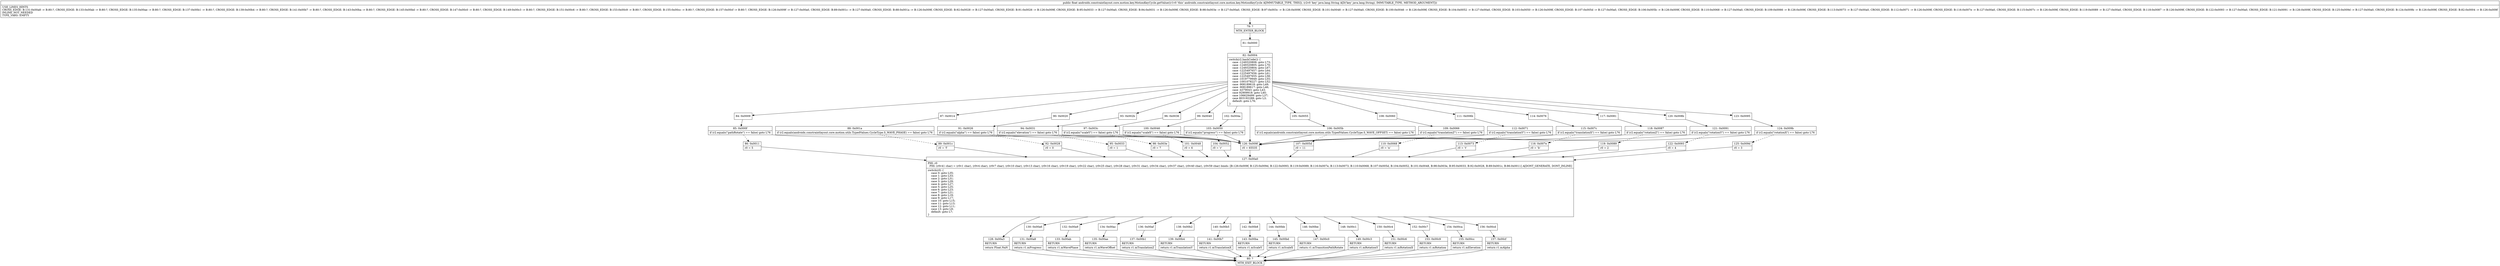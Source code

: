 digraph "CFG forandroidx.constraintlayout.core.motion.key.MotionKeyCycle.getValue(Ljava\/lang\/String;)F" {
Node_79 [shape=record,label="{79\:\ ?|MTH_ENTER_BLOCK\l}"];
Node_81 [shape=record,label="{81\:\ 0x0000}"];
Node_82 [shape=record,label="{82\:\ 0x0004|switch(r2.hashCode()) \{\l    case \-1249320806: goto L73;\l    case \-1249320805: goto L70;\l    case \-1249320804: goto L67;\l    case \-1225497657: goto L64;\l    case \-1225497656: goto L61;\l    case \-1225497655: goto L58;\l    case \-1019779949: goto L55;\l    case \-1001078227: goto L52;\l    case \-908189618: goto L49;\l    case \-908189617: goto L46;\l    case \-4379043: goto L43;\l    case 92909918: goto L40;\l    case 106629499: goto L37;\l    case 803192288: goto L3;\l    default: goto L76;\l\}\l}"];
Node_84 [shape=record,label="{84\:\ 0x0009}"];
Node_85 [shape=record,label="{85\:\ 0x000f|if (r2.equals(\"pathRotate\") == false) goto L76\l}"];
Node_86 [shape=record,label="{86\:\ 0x0011|r0 = 5\l}"];
Node_127 [shape=record,label="{127\:\ 0x00a0|PHI: r0 \l  PHI: (r0v41 char) = (r0v1 char), (r0v4 char), (r0v7 char), (r0v10 char), (r0v13 char), (r0v16 char), (r0v19 char), (r0v22 char), (r0v25 char), (r0v28 char), (r0v31 char), (r0v34 char), (r0v37 char), (r0v40 char), (r0v59 char) binds: [B:126:0x009f, B:125:0x009d, B:122:0x0093, B:119:0x0089, B:116:0x007e, B:113:0x0073, B:110:0x0068, B:107:0x005d, B:104:0x0052, B:101:0x0048, B:98:0x003e, B:95:0x0033, B:92:0x0028, B:89:0x001c, B:86:0x0011] A[DONT_GENERATE, DONT_INLINE]\l|switch(r0) \{\l    case 0: goto L35;\l    case 1: goto L33;\l    case 2: goto L31;\l    case 3: goto L29;\l    case 4: goto L27;\l    case 5: goto L25;\l    case 6: goto L23;\l    case 7: goto L21;\l    case 8: goto L19;\l    case 9: goto L17;\l    case 10: goto L15;\l    case 11: goto L13;\l    case 12: goto L11;\l    case 13: goto L9;\l    default: goto L7;\l\}\l}"];
Node_128 [shape=record,label="{128\:\ 0x00a3|RETURN\l|return Float.NaN\l}"];
Node_80 [shape=record,label="{80\:\ ?|MTH_EXIT_BLOCK\l}"];
Node_130 [shape=record,label="{130\:\ 0x00a6}"];
Node_131 [shape=record,label="{131\:\ 0x00a8|RETURN\l|return r1.mProgress\l}"];
Node_132 [shape=record,label="{132\:\ 0x00a9}"];
Node_133 [shape=record,label="{133\:\ 0x00ab|RETURN\l|return r1.mWavePhase\l}"];
Node_134 [shape=record,label="{134\:\ 0x00ac}"];
Node_135 [shape=record,label="{135\:\ 0x00ae|RETURN\l|return r1.mWaveOffset\l}"];
Node_136 [shape=record,label="{136\:\ 0x00af}"];
Node_137 [shape=record,label="{137\:\ 0x00b1|RETURN\l|return r1.mTranslationZ\l}"];
Node_138 [shape=record,label="{138\:\ 0x00b2}"];
Node_139 [shape=record,label="{139\:\ 0x00b4|RETURN\l|return r1.mTranslationY\l}"];
Node_140 [shape=record,label="{140\:\ 0x00b5}"];
Node_141 [shape=record,label="{141\:\ 0x00b7|RETURN\l|return r1.mTranslationX\l}"];
Node_142 [shape=record,label="{142\:\ 0x00b8}"];
Node_143 [shape=record,label="{143\:\ 0x00ba|RETURN\l|return r1.mScaleY\l}"];
Node_144 [shape=record,label="{144\:\ 0x00bb}"];
Node_145 [shape=record,label="{145\:\ 0x00bd|RETURN\l|return r1.mScaleX\l}"];
Node_146 [shape=record,label="{146\:\ 0x00be}"];
Node_147 [shape=record,label="{147\:\ 0x00c0|RETURN\l|return r1.mTransitionPathRotate\l}"];
Node_148 [shape=record,label="{148\:\ 0x00c1}"];
Node_149 [shape=record,label="{149\:\ 0x00c3|RETURN\l|return r1.mRotationY\l}"];
Node_150 [shape=record,label="{150\:\ 0x00c4}"];
Node_151 [shape=record,label="{151\:\ 0x00c6|RETURN\l|return r1.mRotationX\l}"];
Node_152 [shape=record,label="{152\:\ 0x00c7}"];
Node_153 [shape=record,label="{153\:\ 0x00c9|RETURN\l|return r1.mRotation\l}"];
Node_154 [shape=record,label="{154\:\ 0x00ca}"];
Node_155 [shape=record,label="{155\:\ 0x00cc|RETURN\l|return r1.mElevation\l}"];
Node_156 [shape=record,label="{156\:\ 0x00cd}"];
Node_157 [shape=record,label="{157\:\ 0x00cf|RETURN\l|return r1.mAlpha\l}"];
Node_87 [shape=record,label="{87\:\ 0x0014}"];
Node_88 [shape=record,label="{88\:\ 0x001a|if (r2.equals(androidx.constraintlayout.core.motion.utils.TypedValues.CycleType.S_WAVE_PHASE) == false) goto L76\l}"];
Node_89 [shape=record,label="{89\:\ 0x001c|r0 = 'f'\l}"];
Node_90 [shape=record,label="{90\:\ 0x0020}"];
Node_91 [shape=record,label="{91\:\ 0x0026|if (r2.equals(\"alpha\") == false) goto L76\l}"];
Node_92 [shape=record,label="{92\:\ 0x0028|r0 = 0\l}"];
Node_93 [shape=record,label="{93\:\ 0x002b}"];
Node_94 [shape=record,label="{94\:\ 0x0031|if (r2.equals(\"elevation\") == false) goto L76\l}"];
Node_95 [shape=record,label="{95\:\ 0x0033|r0 = 1\l}"];
Node_96 [shape=record,label="{96\:\ 0x0036}"];
Node_97 [shape=record,label="{97\:\ 0x003c|if (r2.equals(\"scaleY\") == false) goto L76\l}"];
Node_98 [shape=record,label="{98\:\ 0x003e|r0 = 7\l}"];
Node_99 [shape=record,label="{99\:\ 0x0040}"];
Node_100 [shape=record,label="{100\:\ 0x0046|if (r2.equals(\"scaleX\") == false) goto L76\l}"];
Node_101 [shape=record,label="{101\:\ 0x0048|r0 = 6\l}"];
Node_102 [shape=record,label="{102\:\ 0x004a}"];
Node_103 [shape=record,label="{103\:\ 0x0050|if (r2.equals(\"progress\") == false) goto L76\l}"];
Node_104 [shape=record,label="{104\:\ 0x0052|r0 = 'r'\l}"];
Node_105 [shape=record,label="{105\:\ 0x0055}"];
Node_106 [shape=record,label="{106\:\ 0x005b|if (r2.equals(androidx.constraintlayout.core.motion.utils.TypedValues.CycleType.S_WAVE_OFFSET) == false) goto L76\l}"];
Node_107 [shape=record,label="{107\:\ 0x005d|r0 = 11\l}"];
Node_108 [shape=record,label="{108\:\ 0x0060}"];
Node_109 [shape=record,label="{109\:\ 0x0066|if (r2.equals(\"translationZ\") == false) goto L76\l}"];
Node_110 [shape=record,label="{110\:\ 0x0068|r0 = 'n'\l}"];
Node_111 [shape=record,label="{111\:\ 0x006b}"];
Node_112 [shape=record,label="{112\:\ 0x0071|if (r2.equals(\"translationY\") == false) goto L76\l}"];
Node_113 [shape=record,label="{113\:\ 0x0073|r0 = 't'\l}"];
Node_114 [shape=record,label="{114\:\ 0x0076}"];
Node_115 [shape=record,label="{115\:\ 0x007c|if (r2.equals(\"translationX\") == false) goto L76\l}"];
Node_116 [shape=record,label="{116\:\ 0x007e|r0 = 'b'\l}"];
Node_117 [shape=record,label="{117\:\ 0x0081}"];
Node_118 [shape=record,label="{118\:\ 0x0087|if (r2.equals(\"rotationZ\") == false) goto L76\l}"];
Node_119 [shape=record,label="{119\:\ 0x0089|r0 = 2\l}"];
Node_120 [shape=record,label="{120\:\ 0x008b}"];
Node_121 [shape=record,label="{121\:\ 0x0091|if (r2.equals(\"rotationY\") == false) goto L76\l}"];
Node_122 [shape=record,label="{122\:\ 0x0093|r0 = 4\l}"];
Node_123 [shape=record,label="{123\:\ 0x0095}"];
Node_124 [shape=record,label="{124\:\ 0x009b|if (r2.equals(\"rotationX\") == false) goto L76\l}"];
Node_125 [shape=record,label="{125\:\ 0x009d|r0 = 3\l}"];
Node_126 [shape=record,label="{126\:\ 0x009f|r0 = 65535\l}"];
MethodNode[shape=record,label="{public float androidx.constraintlayout.core.motion.key.MotionKeyCycle.getValue((r1v0 'this' androidx.constraintlayout.core.motion.key.MotionKeyCycle A[IMMUTABLE_TYPE, THIS]), (r2v0 'key' java.lang.String A[D('key' java.lang.String), IMMUTABLE_TYPE, METHOD_ARGUMENT]))  | USE_LINES_HINTS\lCROSS_EDGE: B:131:0x00a8 \-\> B:80:?, CROSS_EDGE: B:133:0x00ab \-\> B:80:?, CROSS_EDGE: B:135:0x00ae \-\> B:80:?, CROSS_EDGE: B:137:0x00b1 \-\> B:80:?, CROSS_EDGE: B:139:0x00b4 \-\> B:80:?, CROSS_EDGE: B:141:0x00b7 \-\> B:80:?, CROSS_EDGE: B:143:0x00ba \-\> B:80:?, CROSS_EDGE: B:145:0x00bd \-\> B:80:?, CROSS_EDGE: B:147:0x00c0 \-\> B:80:?, CROSS_EDGE: B:149:0x00c3 \-\> B:80:?, CROSS_EDGE: B:151:0x00c6 \-\> B:80:?, CROSS_EDGE: B:153:0x00c9 \-\> B:80:?, CROSS_EDGE: B:155:0x00cc \-\> B:80:?, CROSS_EDGE: B:157:0x00cf \-\> B:80:?, CROSS_EDGE: B:126:0x009f \-\> B:127:0x00a0, CROSS_EDGE: B:89:0x001c \-\> B:127:0x00a0, CROSS_EDGE: B:88:0x001a \-\> B:126:0x009f, CROSS_EDGE: B:92:0x0028 \-\> B:127:0x00a0, CROSS_EDGE: B:91:0x0026 \-\> B:126:0x009f, CROSS_EDGE: B:95:0x0033 \-\> B:127:0x00a0, CROSS_EDGE: B:94:0x0031 \-\> B:126:0x009f, CROSS_EDGE: B:98:0x003e \-\> B:127:0x00a0, CROSS_EDGE: B:97:0x003c \-\> B:126:0x009f, CROSS_EDGE: B:101:0x0048 \-\> B:127:0x00a0, CROSS_EDGE: B:100:0x0046 \-\> B:126:0x009f, CROSS_EDGE: B:104:0x0052 \-\> B:127:0x00a0, CROSS_EDGE: B:103:0x0050 \-\> B:126:0x009f, CROSS_EDGE: B:107:0x005d \-\> B:127:0x00a0, CROSS_EDGE: B:106:0x005b \-\> B:126:0x009f, CROSS_EDGE: B:110:0x0068 \-\> B:127:0x00a0, CROSS_EDGE: B:109:0x0066 \-\> B:126:0x009f, CROSS_EDGE: B:113:0x0073 \-\> B:127:0x00a0, CROSS_EDGE: B:112:0x0071 \-\> B:126:0x009f, CROSS_EDGE: B:116:0x007e \-\> B:127:0x00a0, CROSS_EDGE: B:115:0x007c \-\> B:126:0x009f, CROSS_EDGE: B:119:0x0089 \-\> B:127:0x00a0, CROSS_EDGE: B:118:0x0087 \-\> B:126:0x009f, CROSS_EDGE: B:122:0x0093 \-\> B:127:0x00a0, CROSS_EDGE: B:121:0x0091 \-\> B:126:0x009f, CROSS_EDGE: B:125:0x009d \-\> B:127:0x00a0, CROSS_EDGE: B:124:0x009b \-\> B:126:0x009f, CROSS_EDGE: B:82:0x0004 \-\> B:126:0x009f\lINLINE_NOT_NEEDED\lTYPE_VARS: EMPTY\l}"];
MethodNode -> Node_79;Node_79 -> Node_81;
Node_81 -> Node_82;
Node_82 -> Node_84;
Node_82 -> Node_87;
Node_82 -> Node_90;
Node_82 -> Node_93;
Node_82 -> Node_96;
Node_82 -> Node_99;
Node_82 -> Node_102;
Node_82 -> Node_105;
Node_82 -> Node_108;
Node_82 -> Node_111;
Node_82 -> Node_114;
Node_82 -> Node_117;
Node_82 -> Node_120;
Node_82 -> Node_123;
Node_82 -> Node_126;
Node_84 -> Node_85;
Node_85 -> Node_86[style=dashed];
Node_85 -> Node_126;
Node_86 -> Node_127;
Node_127 -> Node_128;
Node_127 -> Node_130;
Node_127 -> Node_132;
Node_127 -> Node_134;
Node_127 -> Node_136;
Node_127 -> Node_138;
Node_127 -> Node_140;
Node_127 -> Node_142;
Node_127 -> Node_144;
Node_127 -> Node_146;
Node_127 -> Node_148;
Node_127 -> Node_150;
Node_127 -> Node_152;
Node_127 -> Node_154;
Node_127 -> Node_156;
Node_128 -> Node_80;
Node_130 -> Node_131;
Node_131 -> Node_80;
Node_132 -> Node_133;
Node_133 -> Node_80;
Node_134 -> Node_135;
Node_135 -> Node_80;
Node_136 -> Node_137;
Node_137 -> Node_80;
Node_138 -> Node_139;
Node_139 -> Node_80;
Node_140 -> Node_141;
Node_141 -> Node_80;
Node_142 -> Node_143;
Node_143 -> Node_80;
Node_144 -> Node_145;
Node_145 -> Node_80;
Node_146 -> Node_147;
Node_147 -> Node_80;
Node_148 -> Node_149;
Node_149 -> Node_80;
Node_150 -> Node_151;
Node_151 -> Node_80;
Node_152 -> Node_153;
Node_153 -> Node_80;
Node_154 -> Node_155;
Node_155 -> Node_80;
Node_156 -> Node_157;
Node_157 -> Node_80;
Node_87 -> Node_88;
Node_88 -> Node_89[style=dashed];
Node_88 -> Node_126;
Node_89 -> Node_127;
Node_90 -> Node_91;
Node_91 -> Node_92[style=dashed];
Node_91 -> Node_126;
Node_92 -> Node_127;
Node_93 -> Node_94;
Node_94 -> Node_95[style=dashed];
Node_94 -> Node_126;
Node_95 -> Node_127;
Node_96 -> Node_97;
Node_97 -> Node_98[style=dashed];
Node_97 -> Node_126;
Node_98 -> Node_127;
Node_99 -> Node_100;
Node_100 -> Node_101[style=dashed];
Node_100 -> Node_126;
Node_101 -> Node_127;
Node_102 -> Node_103;
Node_103 -> Node_104[style=dashed];
Node_103 -> Node_126;
Node_104 -> Node_127;
Node_105 -> Node_106;
Node_106 -> Node_107[style=dashed];
Node_106 -> Node_126;
Node_107 -> Node_127;
Node_108 -> Node_109;
Node_109 -> Node_110[style=dashed];
Node_109 -> Node_126;
Node_110 -> Node_127;
Node_111 -> Node_112;
Node_112 -> Node_113[style=dashed];
Node_112 -> Node_126;
Node_113 -> Node_127;
Node_114 -> Node_115;
Node_115 -> Node_116[style=dashed];
Node_115 -> Node_126;
Node_116 -> Node_127;
Node_117 -> Node_118;
Node_118 -> Node_119[style=dashed];
Node_118 -> Node_126;
Node_119 -> Node_127;
Node_120 -> Node_121;
Node_121 -> Node_122[style=dashed];
Node_121 -> Node_126;
Node_122 -> Node_127;
Node_123 -> Node_124;
Node_124 -> Node_125[style=dashed];
Node_124 -> Node_126;
Node_125 -> Node_127;
Node_126 -> Node_127;
}

